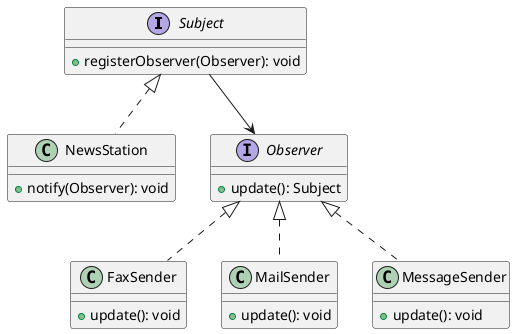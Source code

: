 @startuml test

interface Subject {
    +registerObserver(Observer): void
}

class NewsStation {
    +notify(Observer): void
}

interface Observer {
    +update(): Subject
}

class FaxSender {
    +update(): void
}

class MailSender {
    +update(): void
}

class MessageSender {
    +update(): void
}


Subject --> Observer
Subject <|.. NewsStation
Observer <|.. FaxSender
Observer <|.. MailSender
Observer <|.. MessageSender


@enduml